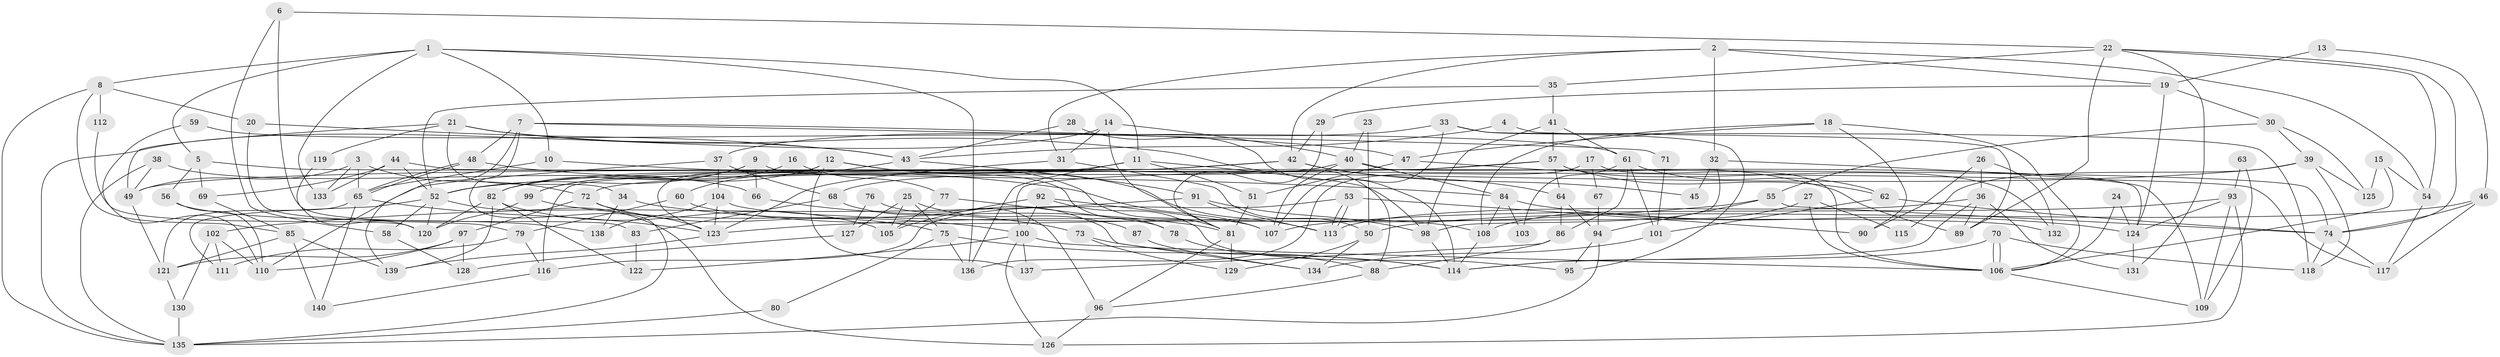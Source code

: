 // coarse degree distribution, {6: 0.1326530612244898, 8: 0.08163265306122448, 2: 0.11224489795918367, 5: 0.12244897959183673, 4: 0.22448979591836735, 3: 0.20408163265306123, 10: 0.02040816326530612, 7: 0.08163265306122448, 9: 0.01020408163265306, 11: 0.01020408163265306}
// Generated by graph-tools (version 1.1) at 2025/52/02/27/25 19:52:07]
// undirected, 140 vertices, 280 edges
graph export_dot {
graph [start="1"]
  node [color=gray90,style=filled];
  1;
  2;
  3;
  4;
  5;
  6;
  7;
  8;
  9;
  10;
  11;
  12;
  13;
  14;
  15;
  16;
  17;
  18;
  19;
  20;
  21;
  22;
  23;
  24;
  25;
  26;
  27;
  28;
  29;
  30;
  31;
  32;
  33;
  34;
  35;
  36;
  37;
  38;
  39;
  40;
  41;
  42;
  43;
  44;
  45;
  46;
  47;
  48;
  49;
  50;
  51;
  52;
  53;
  54;
  55;
  56;
  57;
  58;
  59;
  60;
  61;
  62;
  63;
  64;
  65;
  66;
  67;
  68;
  69;
  70;
  71;
  72;
  73;
  74;
  75;
  76;
  77;
  78;
  79;
  80;
  81;
  82;
  83;
  84;
  85;
  86;
  87;
  88;
  89;
  90;
  91;
  92;
  93;
  94;
  95;
  96;
  97;
  98;
  99;
  100;
  101;
  102;
  103;
  104;
  105;
  106;
  107;
  108;
  109;
  110;
  111;
  112;
  113;
  114;
  115;
  116;
  117;
  118;
  119;
  120;
  121;
  122;
  123;
  124;
  125;
  126;
  127;
  128;
  129;
  130;
  131;
  132;
  133;
  134;
  135;
  136;
  137;
  138;
  139;
  140;
  1 -- 133;
  1 -- 5;
  1 -- 8;
  1 -- 10;
  1 -- 11;
  1 -- 136;
  2 -- 19;
  2 -- 54;
  2 -- 31;
  2 -- 32;
  2 -- 42;
  3 -- 72;
  3 -- 65;
  3 -- 49;
  3 -- 133;
  4 -- 89;
  4 -- 43;
  5 -- 117;
  5 -- 69;
  5 -- 56;
  6 -- 83;
  6 -- 22;
  6 -- 58;
  7 -- 47;
  7 -- 135;
  7 -- 48;
  7 -- 71;
  7 -- 139;
  8 -- 85;
  8 -- 20;
  8 -- 112;
  8 -- 135;
  9 -- 52;
  9 -- 82;
  9 -- 66;
  9 -- 78;
  10 -- 65;
  10 -- 84;
  11 -- 136;
  11 -- 51;
  11 -- 82;
  11 -- 98;
  12 -- 81;
  12 -- 123;
  12 -- 99;
  12 -- 113;
  12 -- 137;
  13 -- 46;
  13 -- 19;
  14 -- 31;
  14 -- 40;
  14 -- 81;
  14 -- 135;
  15 -- 125;
  15 -- 106;
  15 -- 54;
  16 -- 99;
  16 -- 77;
  17 -- 136;
  17 -- 106;
  17 -- 67;
  18 -- 108;
  18 -- 106;
  18 -- 47;
  18 -- 90;
  19 -- 124;
  19 -- 29;
  19 -- 30;
  20 -- 79;
  20 -- 43;
  21 -- 43;
  21 -- 49;
  21 -- 34;
  21 -- 88;
  21 -- 119;
  22 -- 74;
  22 -- 131;
  22 -- 35;
  22 -- 54;
  22 -- 89;
  23 -- 40;
  23 -- 50;
  24 -- 106;
  24 -- 124;
  25 -- 105;
  25 -- 75;
  25 -- 87;
  25 -- 127;
  26 -- 36;
  26 -- 90;
  26 -- 132;
  27 -- 106;
  27 -- 108;
  27 -- 115;
  28 -- 114;
  28 -- 43;
  29 -- 81;
  29 -- 42;
  30 -- 55;
  30 -- 39;
  30 -- 125;
  31 -- 123;
  31 -- 50;
  32 -- 98;
  32 -- 45;
  32 -- 109;
  33 -- 118;
  33 -- 107;
  33 -- 37;
  33 -- 95;
  34 -- 81;
  34 -- 138;
  35 -- 41;
  35 -- 52;
  36 -- 113;
  36 -- 89;
  36 -- 114;
  36 -- 131;
  37 -- 104;
  37 -- 68;
  37 -- 110;
  38 -- 49;
  38 -- 135;
  38 -- 66;
  39 -- 52;
  39 -- 115;
  39 -- 118;
  39 -- 125;
  40 -- 124;
  40 -- 107;
  40 -- 68;
  40 -- 84;
  41 -- 98;
  41 -- 57;
  41 -- 61;
  42 -- 64;
  42 -- 45;
  42 -- 49;
  42 -- 116;
  43 -- 91;
  43 -- 60;
  44 -- 52;
  44 -- 74;
  44 -- 69;
  44 -- 133;
  46 -- 117;
  46 -- 50;
  46 -- 74;
  47 -- 51;
  47 -- 89;
  48 -- 65;
  48 -- 65;
  48 -- 107;
  49 -- 121;
  50 -- 134;
  50 -- 129;
  51 -- 81;
  52 -- 120;
  52 -- 58;
  52 -- 111;
  52 -- 126;
  53 -- 116;
  53 -- 113;
  53 -- 113;
  53 -- 90;
  54 -- 117;
  55 -- 74;
  55 -- 123;
  55 -- 94;
  56 -- 138;
  56 -- 110;
  57 -- 64;
  57 -- 62;
  57 -- 72;
  57 -- 100;
  57 -- 132;
  58 -- 128;
  59 -- 110;
  59 -- 61;
  60 -- 79;
  60 -- 108;
  61 -- 86;
  61 -- 62;
  61 -- 101;
  61 -- 103;
  62 -- 74;
  62 -- 101;
  63 -- 93;
  63 -- 109;
  64 -- 86;
  64 -- 94;
  65 -- 121;
  65 -- 123;
  65 -- 140;
  66 -- 73;
  67 -- 94;
  68 -- 83;
  68 -- 134;
  69 -- 85;
  70 -- 106;
  70 -- 106;
  70 -- 114;
  70 -- 118;
  71 -- 101;
  72 -- 97;
  72 -- 75;
  72 -- 123;
  73 -- 114;
  73 -- 129;
  74 -- 118;
  74 -- 117;
  75 -- 114;
  75 -- 80;
  75 -- 136;
  76 -- 96;
  76 -- 127;
  77 -- 78;
  77 -- 105;
  78 -- 88;
  79 -- 116;
  79 -- 111;
  80 -- 135;
  81 -- 129;
  81 -- 96;
  82 -- 139;
  82 -- 105;
  82 -- 120;
  82 -- 122;
  83 -- 122;
  84 -- 103;
  84 -- 108;
  84 -- 124;
  85 -- 121;
  85 -- 139;
  85 -- 140;
  86 -- 137;
  86 -- 88;
  87 -- 134;
  88 -- 96;
  91 -- 113;
  91 -- 98;
  91 -- 102;
  92 -- 95;
  92 -- 100;
  92 -- 105;
  92 -- 107;
  93 -- 107;
  93 -- 109;
  93 -- 124;
  93 -- 126;
  94 -- 135;
  94 -- 95;
  96 -- 126;
  97 -- 110;
  97 -- 121;
  97 -- 128;
  98 -- 114;
  99 -- 100;
  99 -- 120;
  100 -- 126;
  100 -- 106;
  100 -- 122;
  100 -- 137;
  101 -- 134;
  102 -- 110;
  102 -- 111;
  102 -- 130;
  104 -- 123;
  104 -- 132;
  104 -- 138;
  106 -- 109;
  108 -- 114;
  112 -- 120;
  116 -- 140;
  119 -- 120;
  121 -- 130;
  123 -- 139;
  124 -- 131;
  127 -- 128;
  130 -- 135;
}

